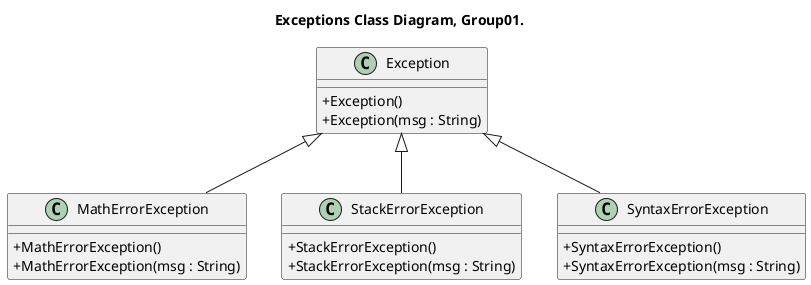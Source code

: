 @startuml Exceptions ClassDiagram Group01


title Exceptions Class Diagram, Group01.

skinparam ClassAttributeIconSize 0

class Exception{
    + Exception()
    + Exception(msg : String)
}

class MathErrorException{
    + MathErrorException()
    + MathErrorException(msg : String)
}
class StackErrorException{
    + StackErrorException()
    + StackErrorException(msg : String)
}
class SyntaxErrorException{
    + SyntaxErrorException()
    + SyntaxErrorException(msg : String)
}

class MathErrorException extends Exception
class SyntaxErrorException extends Exception
class StackErrorException extends Exception